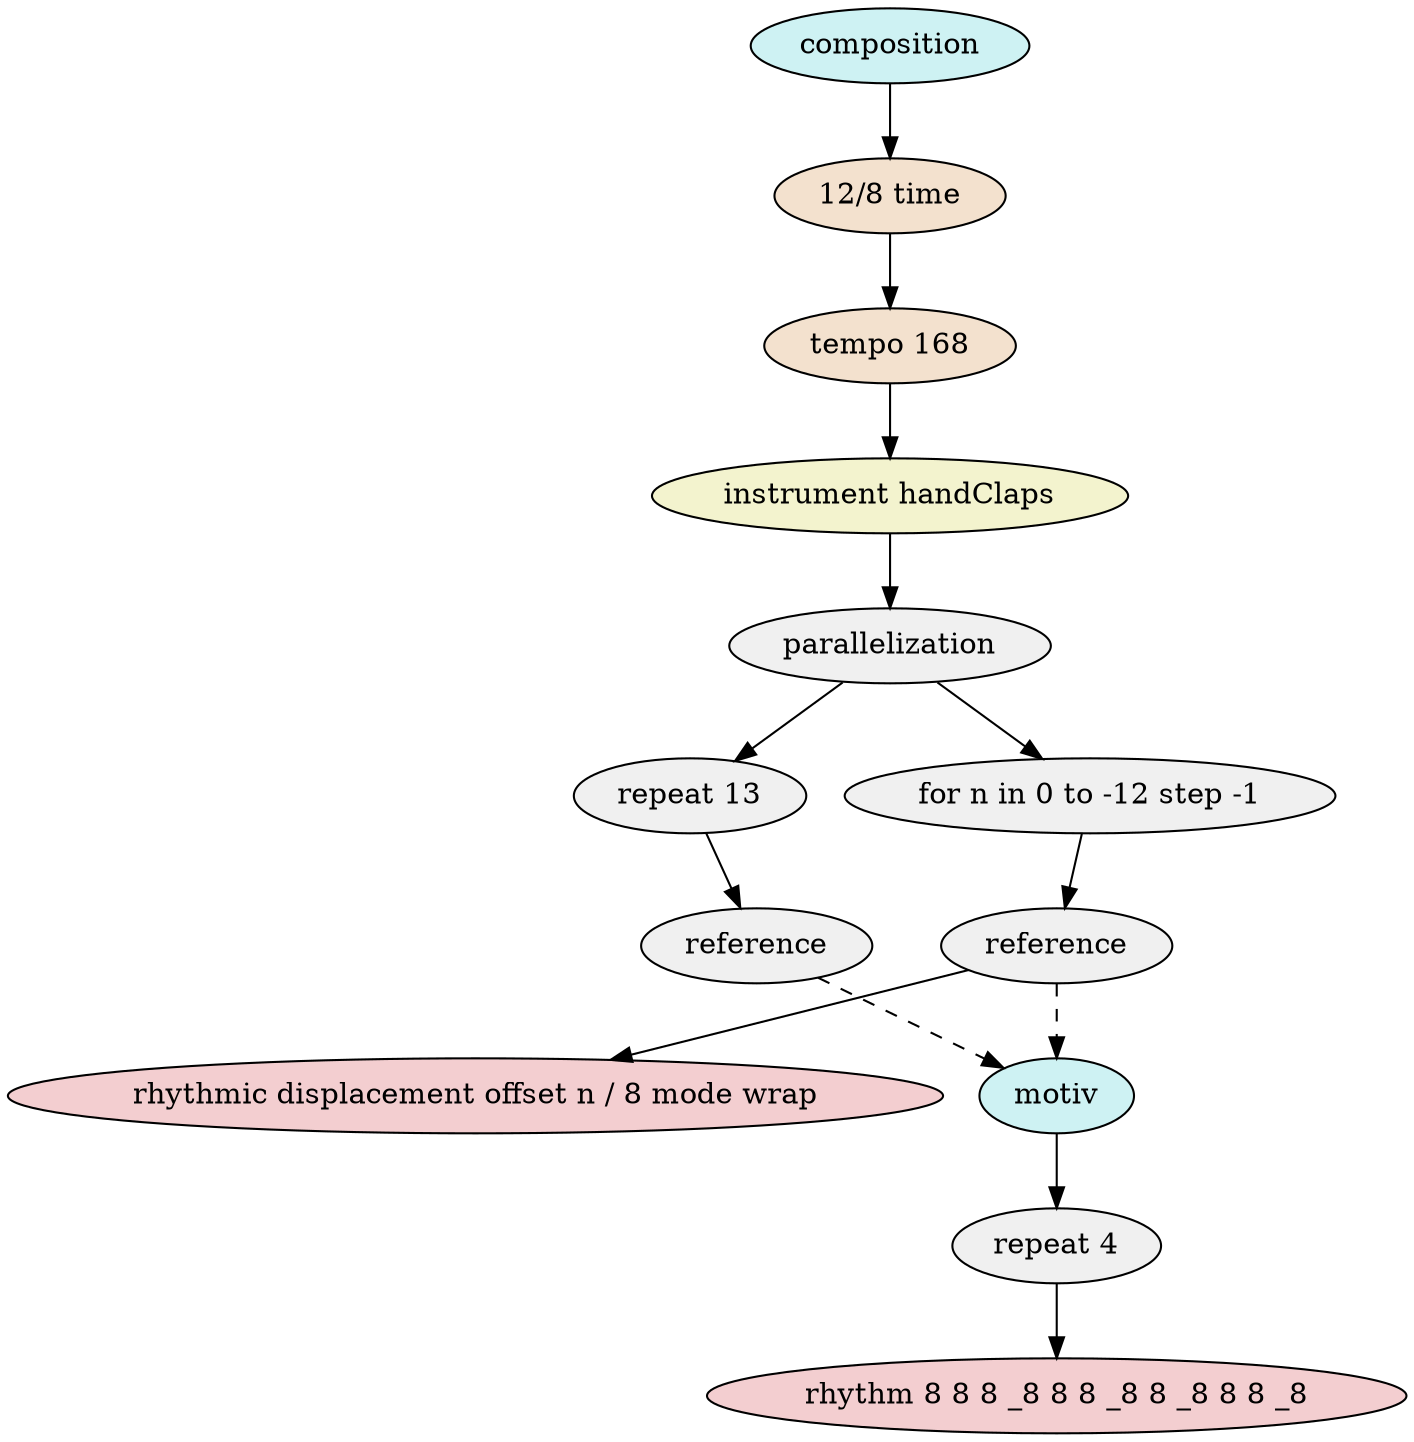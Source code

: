 digraph compositionModel {
    graph [ordering="out"];
    n0 [fillcolor="#cef2f3",style="filled",label="composition"];
    n1 [fillcolor="#f3e1ce",style="filled",label="12/8 time"];
    n0 -> n1;
    n2 [fillcolor="#f3e1ce",style="filled",label="tempo 168"];
    n1 -> n2;
    n3 [fillcolor="#f3f3ce",style="filled",label="instrument handClaps"];
    n2 -> n3;
    n4 [fillcolor="#f0f0f0",style="filled",label="parallelization"];
    n3 -> n4;
    n5 [fillcolor="#f0f0f0",style="filled",label="repeat 13"];
    n4 -> n5;
    n6 [fillcolor="#f0f0f0",style="filled",label="reference"];
    n5 -> n6;
    n7 [fillcolor="#f0f0f0",style="filled",label="for n in 0 to -12 step -1"];
    n4 -> n7;
    n8 [fillcolor="#f0f0f0",style="filled",label="reference"];
    n7 -> n8;
    n9 [fillcolor="#f3ced0",style="filled",label="rhythmic displacement offset n / 8 mode wrap"];
    n8 -> n9;
    n10 [fillcolor="#cef2f3",style="filled",label="motiv"];
    n11 [fillcolor="#f0f0f0",style="filled",label="repeat 4"];
    n10 -> n11;
    n12 [fillcolor="#f3ced0",style="filled",label="rhythm 8 8 8 _8 8 8 _8 8 _8 8 8 _8"];
    n11 -> n12;
    n6 -> n10 [style="dashed"];
    n8 -> n10 [style="dashed"];
}